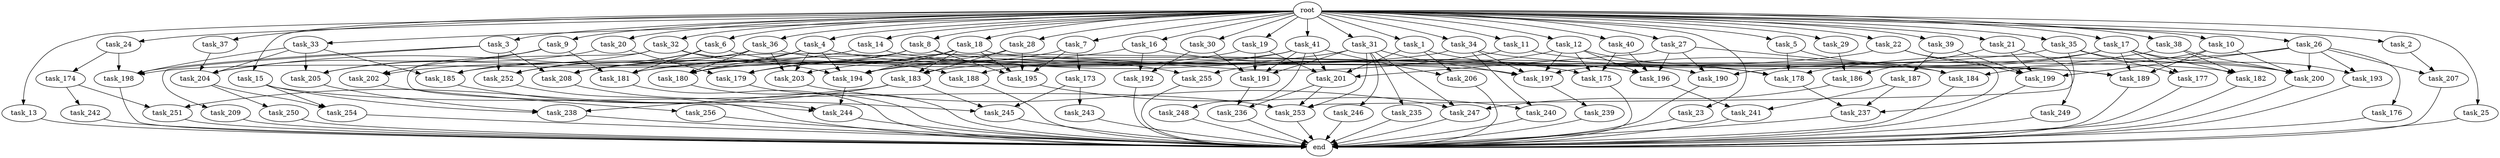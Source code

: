 digraph G {
  task_189 [size="5583457484.800000"];
  task_240 [size="2920577761.280000"];
  task_15 [size="10.240000"];
  task_185 [size="9019431321.600000"];
  task_175 [size="12455405158.400000"];
  task_9 [size="10.240000"];
  task_40 [size="10.240000"];
  task_183 [size="11424613007.360001"];
  task_4 [size="10.240000"];
  task_179 [size="12884901888.000000"];
  task_20 [size="10.240000"];
  task_245 [size="12799002542.080000"];
  task_13 [size="10.240000"];
  task_14 [size="10.240000"];
  task_174 [size="343597383.680000"];
  task_253 [size="11081015623.680000"];
  task_3 [size="10.240000"];
  task_200 [size="22247930593.279999"];
  task_204 [size="11854109736.960001"];
  task_192 [size="8933531975.680000"];
  task_5 [size="10.240000"];
  task_236 [size="9964324126.719999"];
  task_239 [size="3092376453.120000"];
  task_26 [size="10.240000"];
  task_28 [size="10.240000"];
  task_19 [size="10.240000"];
  task_188 [size="3521873182.720000"];
  task_203 [size="15891378995.200001"];
  task_41 [size="10.240000"];
  task_208 [size="7301444403.200000"];
  task_2 [size="10.240000"];
  task_186 [size="11682311045.120001"];
  task_251 [size="6270652252.160000"];
  task_7 [size="10.240000"];
  task_176 [size="2147483648.000000"];
  task_199 [size="21904333209.600002"];
  task_190 [size="7559142440.960000"];
  task_201 [size="13228499271.680000"];
  task_36 [size="10.240000"];
  task_31 [size="10.240000"];
  task_209 [size="343597383.680000"];
  task_191 [size="8074538516.480000"];
  task_23 [size="10.240000"];
  task_194 [size="21474836480.000000"];
  task_238 [size="9019431321.600000"];
  task_193 [size="5239860101.120000"];
  task_237 [size="16664473108.480000"];
  task_29 [size="10.240000"];
  task_1 [size="10.240000"];
  task_205 [size="13915694039.040001"];
  task_197 [size="13657996001.280001"];
  task_195 [size="11768210391.040001"];
  task_173 [size="4209067950.080000"];
  task_246 [size="1374389534.720000"];
  task_180 [size="11166914969.600000"];
  task_198 [size="9277129359.360001"];
  task_184 [size="3865470566.400000"];
  task_244 [size="9191230013.440001"];
  task_24 [size="10.240000"];
  task_18 [size="10.240000"];
  task_243 [size="3092376453.120000"];
  task_249 [size="8589934592.000000"];
  task_254 [size="1717986918.400000"];
  task_242 [size="773094113.280000"];
  task_32 [size="10.240000"];
  task_12 [size="10.240000"];
  task_22 [size="10.240000"];
  task_248 [size="2147483648.000000"];
  task_21 [size="10.240000"];
  task_177 [size="10050223472.639999"];
  task_256 [size="3092376453.120000"];
  task_16 [size="10.240000"];
  task_30 [size="10.240000"];
  task_39 [size="10.240000"];
  task_8 [size="10.240000"];
  task_34 [size="10.240000"];
  root [size="0.000000"];
  task_17 [size="10.240000"];
  task_25 [size="10.240000"];
  end [size="0.000000"];
  task_178 [size="12884901888.000000"];
  task_10 [size="10.240000"];
  task_207 [size="6356551598.080000"];
  task_27 [size="10.240000"];
  task_182 [size="10393820856.320000"];
  task_6 [size="10.240000"];
  task_37 [size="10.240000"];
  task_35 [size="10.240000"];
  task_33 [size="10.240000"];
  task_241 [size="9706626088.960001"];
  task_202 [size="7301444403.200000"];
  task_38 [size="10.240000"];
  task_181 [size="16750372454.400000"];
  task_196 [size="6012954214.400001"];
  task_255 [size="7301444403.200000"];
  task_247 [size="4810363371.520000"];
  task_206 [size="7645041786.880000"];
  task_187 [size="4209067950.080000"];
  task_11 [size="10.240000"];
  task_250 [size="343597383.680000"];
  task_252 [size="9019431321.600000"];
  task_235 [size="1374389534.720000"];

  task_189 -> end [size="1.000000"];
  task_240 -> end [size="1.000000"];
  task_15 -> task_253 [size="134217728.000000"];
  task_15 -> task_238 [size="134217728.000000"];
  task_15 -> task_254 [size="134217728.000000"];
  task_185 -> task_245 [size="411041792.000000"];
  task_175 -> end [size="1.000000"];
  task_9 -> task_202 [size="411041792.000000"];
  task_9 -> task_181 [size="411041792.000000"];
  task_9 -> task_204 [size="411041792.000000"];
  task_40 -> task_196 [size="75497472.000000"];
  task_40 -> task_175 [size="75497472.000000"];
  task_183 -> task_238 [size="536870912.000000"];
  task_183 -> task_245 [size="536870912.000000"];
  task_183 -> task_251 [size="536870912.000000"];
  task_4 -> task_255 [size="411041792.000000"];
  task_4 -> task_252 [size="411041792.000000"];
  task_4 -> task_203 [size="411041792.000000"];
  task_4 -> task_180 [size="411041792.000000"];
  task_4 -> task_208 [size="411041792.000000"];
  task_4 -> task_194 [size="411041792.000000"];
  task_179 -> end [size="1.000000"];
  task_20 -> task_179 [size="411041792.000000"];
  task_20 -> task_205 [size="411041792.000000"];
  task_245 -> end [size="1.000000"];
  task_13 -> end [size="1.000000"];
  task_14 -> task_196 [size="75497472.000000"];
  task_14 -> task_204 [size="75497472.000000"];
  task_174 -> task_242 [size="75497472.000000"];
  task_174 -> task_251 [size="75497472.000000"];
  task_253 -> end [size="1.000000"];
  task_3 -> task_198 [size="33554432.000000"];
  task_3 -> task_209 [size="33554432.000000"];
  task_3 -> task_208 [size="33554432.000000"];
  task_3 -> task_252 [size="33554432.000000"];
  task_200 -> end [size="1.000000"];
  task_204 -> task_250 [size="33554432.000000"];
  task_204 -> task_254 [size="33554432.000000"];
  task_192 -> end [size="1.000000"];
  task_5 -> task_178 [size="209715200.000000"];
  task_5 -> task_184 [size="209715200.000000"];
  task_236 -> end [size="1.000000"];
  task_239 -> end [size="1.000000"];
  task_26 -> task_178 [size="209715200.000000"];
  task_26 -> task_207 [size="209715200.000000"];
  task_26 -> task_176 [size="209715200.000000"];
  task_26 -> task_199 [size="209715200.000000"];
  task_26 -> task_193 [size="209715200.000000"];
  task_26 -> task_200 [size="209715200.000000"];
  task_28 -> task_179 [size="301989888.000000"];
  task_28 -> task_183 [size="301989888.000000"];
  task_28 -> task_195 [size="301989888.000000"];
  task_19 -> task_179 [size="411041792.000000"];
  task_19 -> task_191 [size="411041792.000000"];
  task_19 -> task_201 [size="411041792.000000"];
  task_188 -> end [size="1.000000"];
  task_203 -> task_247 [size="33554432.000000"];
  task_41 -> task_188 [size="209715200.000000"];
  task_41 -> task_191 [size="209715200.000000"];
  task_41 -> task_248 [size="209715200.000000"];
  task_41 -> task_206 [size="209715200.000000"];
  task_41 -> task_201 [size="209715200.000000"];
  task_41 -> task_185 [size="209715200.000000"];
  task_208 -> task_244 [size="411041792.000000"];
  task_2 -> task_207 [size="411041792.000000"];
  task_186 -> task_247 [size="301989888.000000"];
  task_251 -> end [size="1.000000"];
  task_7 -> task_181 [size="411041792.000000"];
  task_7 -> task_195 [size="411041792.000000"];
  task_7 -> task_173 [size="411041792.000000"];
  task_176 -> end [size="1.000000"];
  task_199 -> end [size="1.000000"];
  task_190 -> end [size="1.000000"];
  task_201 -> task_236 [size="134217728.000000"];
  task_201 -> task_253 [size="134217728.000000"];
  task_36 -> task_202 [size="301989888.000000"];
  task_36 -> task_180 [size="301989888.000000"];
  task_36 -> task_190 [size="301989888.000000"];
  task_36 -> task_203 [size="301989888.000000"];
  task_36 -> task_252 [size="301989888.000000"];
  task_31 -> task_197 [size="134217728.000000"];
  task_31 -> task_246 [size="134217728.000000"];
  task_31 -> task_191 [size="134217728.000000"];
  task_31 -> task_253 [size="134217728.000000"];
  task_31 -> task_235 [size="134217728.000000"];
  task_31 -> task_208 [size="134217728.000000"];
  task_31 -> task_247 [size="134217728.000000"];
  task_209 -> end [size="1.000000"];
  task_191 -> task_236 [size="838860800.000000"];
  task_23 -> end [size="1.000000"];
  task_194 -> task_244 [size="75497472.000000"];
  task_238 -> end [size="1.000000"];
  task_193 -> end [size="1.000000"];
  task_237 -> end [size="1.000000"];
  task_29 -> task_186 [size="301989888.000000"];
  task_1 -> task_178 [size="536870912.000000"];
  task_1 -> task_201 [size="536870912.000000"];
  task_1 -> task_206 [size="536870912.000000"];
  task_205 -> task_238 [size="209715200.000000"];
  task_197 -> task_239 [size="301989888.000000"];
  task_195 -> task_240 [size="209715200.000000"];
  task_173 -> task_243 [size="301989888.000000"];
  task_173 -> task_245 [size="301989888.000000"];
  task_246 -> end [size="1.000000"];
  task_180 -> end [size="1.000000"];
  task_198 -> end [size="1.000000"];
  task_184 -> end [size="1.000000"];
  task_244 -> end [size="1.000000"];
  task_24 -> task_198 [size="33554432.000000"];
  task_24 -> task_174 [size="33554432.000000"];
  task_18 -> task_189 [size="134217728.000000"];
  task_18 -> task_183 [size="134217728.000000"];
  task_18 -> task_195 [size="134217728.000000"];
  task_18 -> task_179 [size="134217728.000000"];
  task_18 -> task_208 [size="134217728.000000"];
  task_18 -> task_194 [size="134217728.000000"];
  task_243 -> end [size="1.000000"];
  task_249 -> end [size="1.000000"];
  task_254 -> end [size="1.000000"];
  task_242 -> end [size="1.000000"];
  task_32 -> task_197 [size="411041792.000000"];
  task_32 -> task_244 [size="411041792.000000"];
  task_32 -> task_194 [size="411041792.000000"];
  task_32 -> task_205 [size="411041792.000000"];
  task_12 -> task_178 [size="301989888.000000"];
  task_12 -> task_196 [size="301989888.000000"];
  task_12 -> task_197 [size="301989888.000000"];
  task_12 -> task_175 [size="301989888.000000"];
  task_12 -> task_255 [size="301989888.000000"];
  task_22 -> task_199 [size="679477248.000000"];
  task_22 -> task_183 [size="679477248.000000"];
  task_22 -> task_237 [size="679477248.000000"];
  task_248 -> end [size="1.000000"];
  task_21 -> task_186 [size="838860800.000000"];
  task_21 -> task_199 [size="838860800.000000"];
  task_21 -> task_249 [size="838860800.000000"];
  task_177 -> end [size="1.000000"];
  task_256 -> end [size="1.000000"];
  task_16 -> task_192 [size="838860800.000000"];
  task_16 -> task_175 [size="838860800.000000"];
  task_16 -> task_194 [size="838860800.000000"];
  task_30 -> task_192 [size="33554432.000000"];
  task_30 -> task_191 [size="33554432.000000"];
  task_39 -> task_199 [size="411041792.000000"];
  task_39 -> task_187 [size="411041792.000000"];
  task_8 -> task_198 [size="301989888.000000"];
  task_8 -> task_180 [size="301989888.000000"];
  task_8 -> task_182 [size="301989888.000000"];
  task_8 -> task_195 [size="301989888.000000"];
  task_34 -> task_197 [size="75497472.000000"];
  task_34 -> task_180 [size="75497472.000000"];
  task_34 -> task_189 [size="75497472.000000"];
  task_34 -> task_240 [size="75497472.000000"];
  root -> task_39 [size="1.000000"];
  root -> task_26 [size="1.000000"];
  root -> task_8 [size="1.000000"];
  root -> task_34 [size="1.000000"];
  root -> task_28 [size="1.000000"];
  root -> task_15 [size="1.000000"];
  root -> task_2 [size="1.000000"];
  root -> task_17 [size="1.000000"];
  root -> task_9 [size="1.000000"];
  root -> task_6 [size="1.000000"];
  root -> task_40 [size="1.000000"];
  root -> task_10 [size="1.000000"];
  root -> task_27 [size="1.000000"];
  root -> task_7 [size="1.000000"];
  root -> task_4 [size="1.000000"];
  root -> task_24 [size="1.000000"];
  root -> task_25 [size="1.000000"];
  root -> task_18 [size="1.000000"];
  root -> task_33 [size="1.000000"];
  root -> task_35 [size="1.000000"];
  root -> task_13 [size="1.000000"];
  root -> task_31 [size="1.000000"];
  root -> task_14 [size="1.000000"];
  root -> task_1 [size="1.000000"];
  root -> task_23 [size="1.000000"];
  root -> task_11 [size="1.000000"];
  root -> task_3 [size="1.000000"];
  root -> task_37 [size="1.000000"];
  root -> task_20 [size="1.000000"];
  root -> task_29 [size="1.000000"];
  root -> task_32 [size="1.000000"];
  root -> task_5 [size="1.000000"];
  root -> task_12 [size="1.000000"];
  root -> task_38 [size="1.000000"];
  root -> task_22 [size="1.000000"];
  root -> task_19 [size="1.000000"];
  root -> task_41 [size="1.000000"];
  root -> task_36 [size="1.000000"];
  root -> task_21 [size="1.000000"];
  root -> task_16 [size="1.000000"];
  root -> task_30 [size="1.000000"];
  task_17 -> task_189 [size="301989888.000000"];
  task_17 -> task_177 [size="301989888.000000"];
  task_17 -> task_182 [size="301989888.000000"];
  task_17 -> task_190 [size="301989888.000000"];
  task_17 -> task_193 [size="301989888.000000"];
  task_17 -> task_194 [size="301989888.000000"];
  task_25 -> end [size="1.000000"];
  task_178 -> task_237 [size="536870912.000000"];
  task_10 -> task_189 [size="33554432.000000"];
  task_10 -> task_200 [size="33554432.000000"];
  task_10 -> task_184 [size="33554432.000000"];
  task_207 -> end [size="1.000000"];
  task_27 -> task_196 [size="134217728.000000"];
  task_27 -> task_190 [size="134217728.000000"];
  task_27 -> task_184 [size="134217728.000000"];
  task_27 -> task_201 [size="134217728.000000"];
  task_182 -> end [size="1.000000"];
  task_6 -> task_181 [size="134217728.000000"];
  task_6 -> task_185 [size="134217728.000000"];
  task_6 -> task_188 [size="134217728.000000"];
  task_6 -> task_252 [size="134217728.000000"];
  task_37 -> task_204 [size="134217728.000000"];
  task_35 -> task_181 [size="679477248.000000"];
  task_35 -> task_177 [size="679477248.000000"];
  task_35 -> task_200 [size="679477248.000000"];
  task_35 -> task_253 [size="679477248.000000"];
  task_33 -> task_198 [size="536870912.000000"];
  task_33 -> task_204 [size="536870912.000000"];
  task_33 -> task_185 [size="536870912.000000"];
  task_33 -> task_205 [size="536870912.000000"];
  task_241 -> end [size="1.000000"];
  task_202 -> task_256 [size="301989888.000000"];
  task_38 -> task_197 [size="411041792.000000"];
  task_38 -> task_182 [size="411041792.000000"];
  task_38 -> task_200 [size="411041792.000000"];
  task_181 -> end [size="1.000000"];
  task_196 -> task_241 [size="536870912.000000"];
  task_255 -> end [size="1.000000"];
  task_247 -> end [size="1.000000"];
  task_206 -> end [size="1.000000"];
  task_187 -> task_237 [size="411041792.000000"];
  task_187 -> task_241 [size="411041792.000000"];
  task_11 -> task_203 [size="838860800.000000"];
  task_11 -> task_200 [size="838860800.000000"];
  task_250 -> end [size="1.000000"];
  task_252 -> end [size="1.000000"];
  task_235 -> end [size="1.000000"];
}
